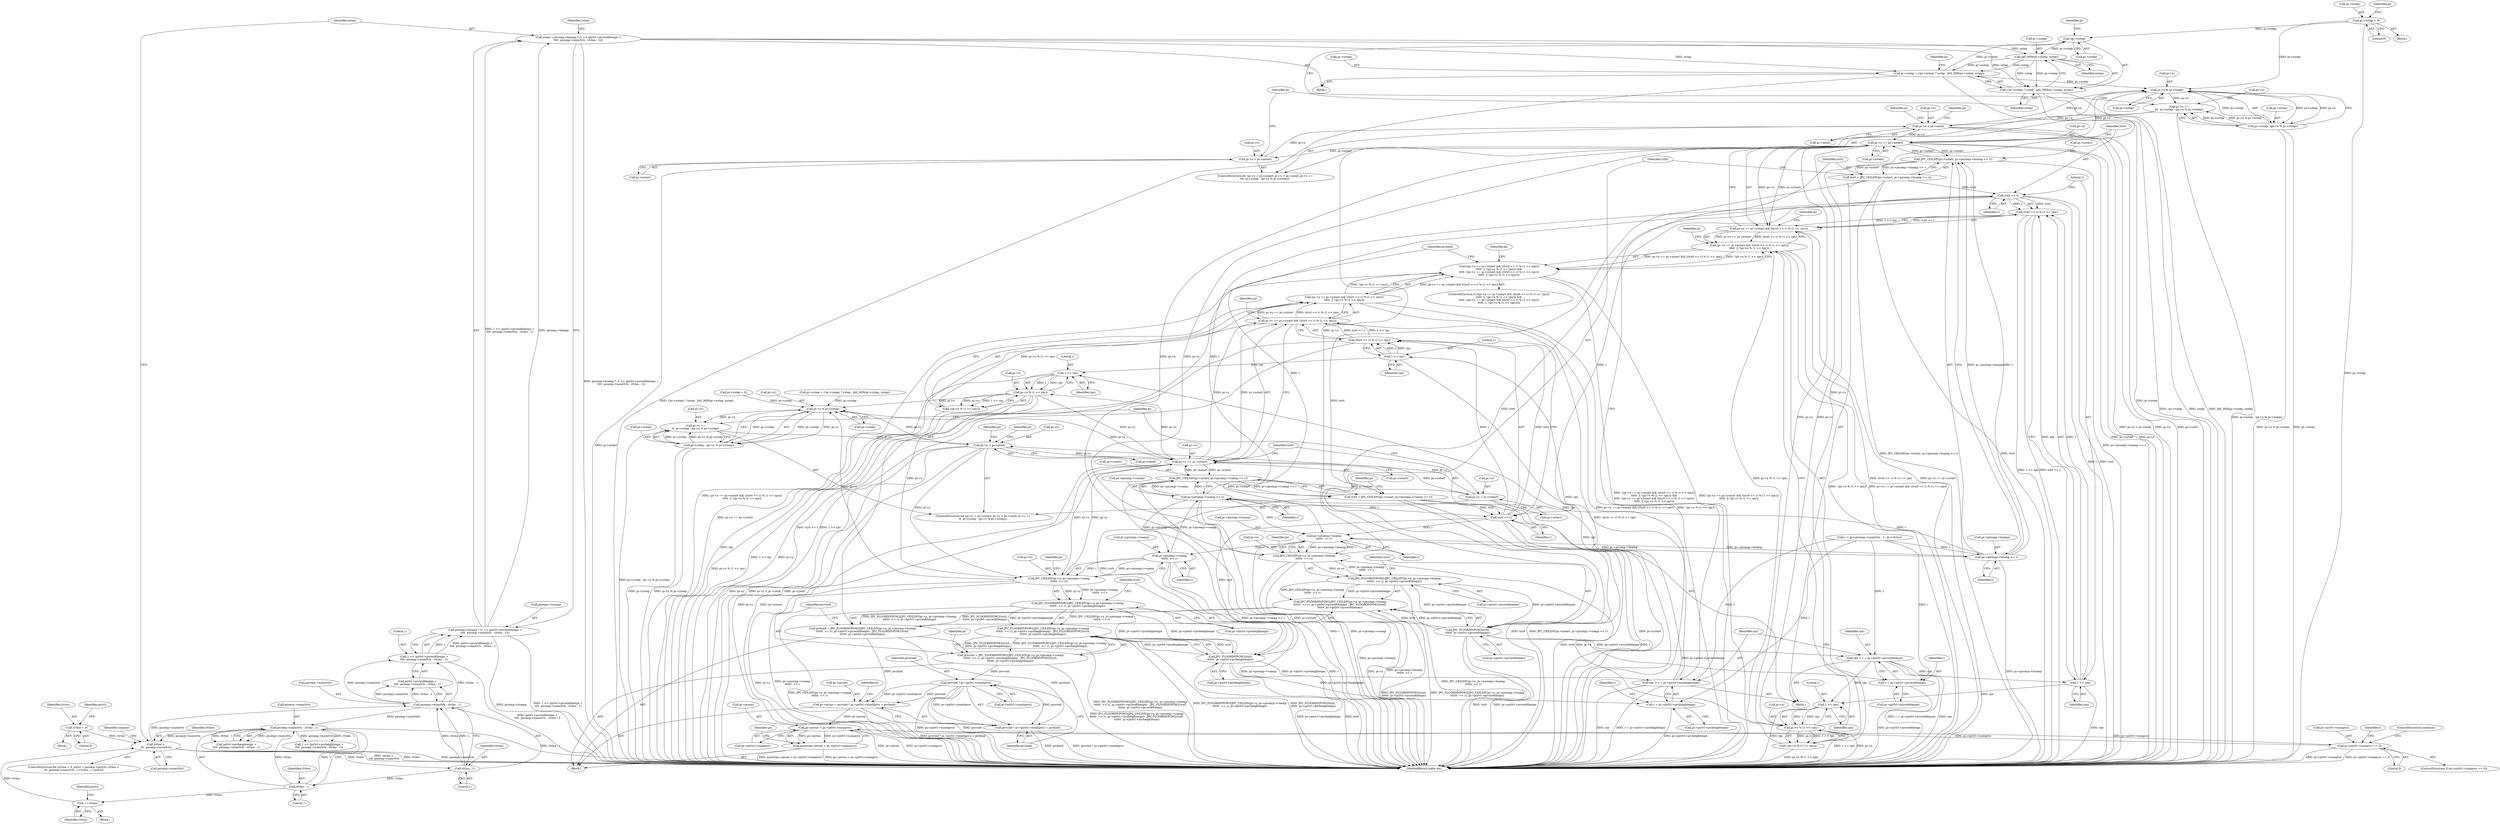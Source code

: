 digraph "0_jasper_aa0b0f79ade5eef8b0e7a214c03f5af54b36ba7d_2@pointer" {
"1000227" [label="(Call,!pi->xstep)"];
"1000222" [label="(Call,pi->xstep = (!pi->xstep) ? xstep : JAS_MIN(pi->xstep, xstep))"];
"1000184" [label="(Call,xstep = picomp->hsamp * (1 << (pirlvl->prcwidthexpn +\n\t\t\t\t  picomp->numrlvls - rlvlno - 1)))"];
"1000186" [label="(Call,picomp->hsamp * (1 << (pirlvl->prcwidthexpn +\n\t\t\t\t  picomp->numrlvls - rlvlno - 1)))"];
"1000190" [label="(Call,1 << (pirlvl->prcwidthexpn +\n\t\t\t\t  picomp->numrlvls - rlvlno - 1))"];
"1000196" [label="(Call,picomp->numrlvls - rlvlno - 1)"];
"1000173" [label="(Call,rlvlno <\n \t\t\t  picomp->numrlvls)"];
"1000165" [label="(Call,rlvlno = 0)"];
"1000179" [label="(Call,++rlvlno)"];
"1000219" [label="(Call,rlvlno - 1)"];
"1000200" [label="(Call,rlvlno - 1)"];
"1000215" [label="(Call,picomp->numrlvls - rlvlno - 1)"];
"1000232" [label="(Call,JAS_MIN(pi->xstep, xstep))"];
"1000227" [label="(Call,!pi->xstep)"];
"1000132" [label="(Call,pi->xstep = 0)"];
"1000339" [label="(Call,pi->x % pi->xstep)"];
"1000331" [label="(Call,pi->x +=\n\t\t\t  pi->xstep - (pi->x % pi->xstep))"];
"1000324" [label="(Call,pi->x < pi->xend)"];
"1000492" [label="(Call,pi->x == pi->xstart)"];
"1000317" [label="(Call,pi->x = pi->xstart)"];
"1000464" [label="(Call,JPC_CEILDIV(pi->xstart, pi->picomp->hsamp << r))"];
"1000462" [label="(Call,trx0 = JPC_CEILDIV(pi->xstart, pi->picomp->hsamp << r))"];
"1000500" [label="(Call,trx0 << r)"];
"1000499" [label="(Call,(trx0 << r) % (1 << rpx))"];
"1000491" [label="(Call,pi->x == pi->xstart && ((trx0 << r) % (1 << rpx)))"];
"1000490" [label="(Call,(pi->x == pi->xstart && ((trx0 << r) % (1 << rpx)))\n\t\t\t\t\t  || !(pi->x % (1 << rpx)))"];
"1000489" [label="(Call,((pi->x == pi->xstart && ((trx0 << r) % (1 << rpx)))\n\t\t\t\t\t  || !(pi->x % (1 << rpx))) &&\n\t\t\t\t\t  ((pi->y == pi->ystart && ((try0 << r) % (1 << rpy)))\n\t\t\t\t\t  || !(pi->y % (1 << rpy))))"];
"1000524" [label="(Call,try0 << r)"];
"1000523" [label="(Call,(try0 << r) % (1 << rpy))"];
"1000515" [label="(Call,pi->y == pi->ystart && ((try0 << r) % (1 << rpy)))"];
"1000514" [label="(Call,(pi->y == pi->ystart && ((try0 << r) % (1 << rpy)))\n\t\t\t\t\t  || !(pi->y % (1 << rpy)))"];
"1000547" [label="(Call,pi->picomp->hsamp\n\t\t\t\t\t\t  << r)"];
"1000468" [label="(Call,pi->picomp->hsamp << r)"];
"1000481" [label="(Call,pi->picomp->vsamp << r)"];
"1000477" [label="(Call,JPC_CEILDIV(pi->ystart, pi->picomp->vsamp << r))"];
"1000286" [label="(Call,pi->y = pi->ystart)"];
"1000293" [label="(Call,pi->y < pi->yend)"];
"1000308" [label="(Call,pi->y % pi->ystep)"];
"1000300" [label="(Call,pi->y +=\n\t\t  pi->ystep - (pi->y % pi->ystep))"];
"1000304" [label="(Call,pi->ystep - (pi->y % pi->ystep))"];
"1000516" [label="(Call,pi->y == pi->ystart)"];
"1000531" [label="(Call,pi->y % (1 << rpy))"];
"1000530" [label="(Call,!(pi->y % (1 << rpy)))"];
"1000570" [label="(Call,JPC_CEILDIV(pi->y, pi->picomp->vsamp\n\t\t\t\t\t\t  << r))"];
"1000569" [label="(Call,JPC_FLOORDIVPOW2(JPC_CEILDIV(pi->y, pi->picomp->vsamp\n\t\t\t\t\t\t  << r), pi->pirlvl->prcheightexpn))"];
"1000568" [label="(Call,JPC_FLOORDIVPOW2(JPC_CEILDIV(pi->y, pi->picomp->vsamp\n\t\t\t\t\t\t  << r), pi->pirlvl->prcheightexpn) - JPC_FLOORDIVPOW2(try0,\n\t\t\t\t\t\t  pi->pirlvl->prcheightexpn))"];
"1000566" [label="(Call,prcvind = JPC_FLOORDIVPOW2(JPC_CEILDIV(pi->y, pi->picomp->vsamp\n\t\t\t\t\t\t  << r), pi->pirlvl->prcheightexpn) - JPC_FLOORDIVPOW2(try0,\n\t\t\t\t\t\t  pi->pirlvl->prcheightexpn))"];
"1000598" [label="(Call,prcvind * pi->pirlvl->numhprcs)"];
"1000593" [label="(Call,pi->prcno = prcvind * pi->pirlvl->numhprcs + prchind)"];
"1000607" [label="(Call,pi->prcno < pi->pirlvl->numprcs)"];
"1000422" [label="(Call,pi->pirlvl->numprcs == 0)"];
"1000606" [label="(Call,assert(pi->prcno < pi->pirlvl->numprcs))"];
"1000597" [label="(Call,prcvind * pi->pirlvl->numhprcs + prchind)"];
"1000586" [label="(Call,JPC_FLOORDIVPOW2(try0,\n\t\t\t\t\t\t  pi->pirlvl->prcheightexpn))"];
"1000453" [label="(Call,rpy = r + pi->pirlvl->prcheightexpn)"];
"1000527" [label="(Call,1 << rpy)"];
"1000535" [label="(Call,1 << rpy)"];
"1000455" [label="(Call,r + pi->pirlvl->prcheightexpn)"];
"1000475" [label="(Call,try0 = JPC_CEILDIV(pi->ystart, pi->picomp->vsamp << r))"];
"1000574" [label="(Call,pi->picomp->vsamp\n\t\t\t\t\t\t  << r)"];
"1000543" [label="(Call,JPC_CEILDIV(pi->x, pi->picomp->hsamp\n\t\t\t\t\t\t  << r))"];
"1000542" [label="(Call,JPC_FLOORDIVPOW2(JPC_CEILDIV(pi->x, pi->picomp->hsamp\n\t\t\t\t\t\t  << r), pi->pirlvl->prcwidthexpn))"];
"1000541" [label="(Call,JPC_FLOORDIVPOW2(JPC_CEILDIV(pi->x, pi->picomp->hsamp\n\t\t\t\t\t\t  << r), pi->pirlvl->prcwidthexpn) - JPC_FLOORDIVPOW2(trx0,\n\t\t\t\t\t\t  pi->pirlvl->prcwidthexpn))"];
"1000539" [label="(Call,prchind = JPC_FLOORDIVPOW2(JPC_CEILDIV(pi->x, pi->picomp->hsamp\n\t\t\t\t\t\t  << r), pi->pirlvl->prcwidthexpn) - JPC_FLOORDIVPOW2(trx0,\n\t\t\t\t\t\t  pi->pirlvl->prcwidthexpn))"];
"1000559" [label="(Call,JPC_FLOORDIVPOW2(trx0,\n\t\t\t\t\t\t  pi->pirlvl->prcwidthexpn))"];
"1000444" [label="(Call,rpx = r + pi->pirlvl->prcwidthexpn)"];
"1000503" [label="(Call,1 << rpx)"];
"1000511" [label="(Call,1 << rpx)"];
"1000507" [label="(Call,pi->x % (1 << rpx))"];
"1000506" [label="(Call,!(pi->x % (1 << rpx)))"];
"1000446" [label="(Call,r + pi->pirlvl->prcwidthexpn)"];
"1000335" [label="(Call,pi->xstep - (pi->x % pi->xstep))"];
"1000226" [label="(Call,(!pi->xstep) ? xstep : JAS_MIN(pi->xstep, xstep))"];
"1000309" [label="(Call,pi->y)"];
"1000339" [label="(Call,pi->x % pi->xstep)"];
"1000567" [label="(Identifier,prcvind)"];
"1000539" [label="(Call,prchind = JPC_FLOORDIVPOW2(JPC_CEILDIV(pi->x, pi->picomp->hsamp\n\t\t\t\t\t\t  << r), pi->pirlvl->prcwidthexpn) - JPC_FLOORDIVPOW2(trx0,\n\t\t\t\t\t\t  pi->pirlvl->prcwidthexpn))"];
"1000516" [label="(Call,pi->y == pi->ystart)"];
"1000332" [label="(Call,pi->x)"];
"1000598" [label="(Call,prcvind * pi->pirlvl->numhprcs)"];
"1000186" [label="(Call,picomp->hsamp * (1 << (pirlvl->prcwidthexpn +\n\t\t\t\t  picomp->numrlvls - rlvlno - 1)))"];
"1000183" [label="(Block,)"];
"1000335" [label="(Call,pi->xstep - (pi->x % pi->xstep))"];
"1000285" [label="(ControlStructure,for (pi->y = pi->ystart; pi->y < pi->yend; pi->y +=\n\t\t  pi->ystep - (pi->y % pi->ystep)))"];
"1000287" [label="(Call,pi->y)"];
"1000569" [label="(Call,JPC_FLOORDIVPOW2(JPC_CEILDIV(pi->y, pi->picomp->vsamp\n\t\t\t\t\t\t  << r), pi->pirlvl->prcheightexpn))"];
"1000234" [label="(Identifier,pi)"];
"1000422" [label="(Call,pi->pirlvl->numprcs == 0)"];
"1000295" [label="(Identifier,pi)"];
"1000163" [label="(ControlStructure,for (rlvlno = 0, pirlvl = picomp->pirlvls; rlvlno <\n \t\t\t  picomp->numrlvls; ++rlvlno, ++pirlvl))"];
"1000318" [label="(Call,pi->x)"];
"1000599" [label="(Identifier,prcvind)"];
"1000166" [label="(Identifier,rlvlno)"];
"1000331" [label="(Call,pi->x +=\n\t\t\t  pi->xstep - (pi->x % pi->xstep))"];
"1000595" [label="(Identifier,pi)"];
"1000294" [label="(Call,pi->y)"];
"1000594" [label="(Call,pi->prcno)"];
"1000428" [label="(Literal,0)"];
"1000190" [label="(Call,1 << (pirlvl->prcwidthexpn +\n\t\t\t\t  picomp->numrlvls - rlvlno - 1))"];
"1000456" [label="(Identifier,r)"];
"1000159" [label="(Identifier,compno)"];
"1000343" [label="(Call,pi->xstep)"];
"1000512" [label="(Literal,1)"];
"1000517" [label="(Call,pi->y)"];
"1000465" [label="(Call,pi->xstart)"];
"1000581" [label="(Call,pi->pirlvl->prcheightexpn)"];
"1000351" [label="(Identifier,pi)"];
"1000500" [label="(Call,trx0 << r)"];
"1000574" [label="(Call,pi->picomp->vsamp\n\t\t\t\t\t\t  << r)"];
"1000447" [label="(Identifier,r)"];
"1000453" [label="(Call,rpy = r + pi->pirlvl->prcheightexpn)"];
"1000488" [label="(ControlStructure,if (((pi->x == pi->xstart && ((trx0 << r) % (1 << rpx)))\n\t\t\t\t\t  || !(pi->x % (1 << rpx))) &&\n\t\t\t\t\t  ((pi->y == pi->ystart && ((try0 << r) % (1 << rpy)))\n\t\t\t\t\t  || !(pi->y % (1 << rpy)))))"];
"1000215" [label="(Call,picomp->numrlvls - rlvlno - 1)"];
"1000179" [label="(Call,++rlvlno)"];
"1000431" [label="(Call,r = pi->picomp->numrlvls - 1 - pi->rlvlno)"];
"1000202" [label="(Literal,1)"];
"1000201" [label="(Identifier,rlvlno)"];
"1000133" [label="(Call,pi->xstep)"];
"1000139" [label="(Identifier,pi)"];
"1000571" [label="(Call,pi->y)"];
"1000499" [label="(Call,(trx0 << r) % (1 << rpx))"];
"1000493" [label="(Call,pi->x)"];
"1000336" [label="(Call,pi->xstep)"];
"1000505" [label="(Identifier,rpx)"];
"1000421" [label="(ControlStructure,if (pi->pirlvl->numprcs == 0))"];
"1000609" [label="(Identifier,pi)"];
"1000219" [label="(Call,rlvlno - 1)"];
"1000540" [label="(Identifier,prchind)"];
"1000554" [label="(Call,pi->pirlvl->prcwidthexpn)"];
"1000560" [label="(Identifier,trx0)"];
"1000192" [label="(Call,pirlvl->prcwidthexpn +\n\t\t\t\t  picomp->numrlvls - rlvlno - 1)"];
"1000503" [label="(Call,1 << rpx)"];
"1000491" [label="(Call,pi->x == pi->xstart && ((trx0 << r) % (1 << rpx)))"];
"1000286" [label="(Call,pi->y = pi->ystart)"];
"1000508" [label="(Call,pi->x)"];
"1000455" [label="(Call,r + pi->pirlvl->prcheightexpn)"];
"1000326" [label="(Identifier,pi)"];
"1000504" [label="(Literal,1)"];
"1000462" [label="(Call,trx0 = JPC_CEILDIV(pi->xstart, pi->picomp->hsamp << r))"];
"1000559" [label="(Call,JPC_FLOORDIVPOW2(trx0,\n\t\t\t\t\t\t  pi->pirlvl->prcwidthexpn))"];
"1000487" [label="(Identifier,r)"];
"1000222" [label="(Call,pi->xstep = (!pi->xstep) ? xstep : JAS_MIN(pi->xstep, xstep))"];
"1000423" [label="(Call,pi->pirlvl->numprcs)"];
"1000237" [label="(Call,pi->ystep = (!pi->ystep) ? ystep : JAS_MIN(pi->ystep, ystep))"];
"1000526" [label="(Identifier,r)"];
"1000445" [label="(Identifier,rpx)"];
"1000175" [label="(Call,picomp->numrlvls)"];
"1000164" [label="(Block,)"];
"1000305" [label="(Call,pi->ystep)"];
"1000597" [label="(Call,prcvind * pi->pirlvl->numhprcs + prchind)"];
"1000525" [label="(Identifier,try0)"];
"1000506" [label="(Call,!(pi->x % (1 << rpx)))"];
"1000226" [label="(Call,(!pi->xstep) ? xstep : JAS_MIN(pi->xstep, xstep))"];
"1000476" [label="(Identifier,try0)"];
"1000388" [label="(Identifier,pi)"];
"1000297" [label="(Call,pi->yend)"];
"1000457" [label="(Call,pi->pirlvl->prcheightexpn)"];
"1000528" [label="(Literal,1)"];
"1000312" [label="(Call,pi->ystep)"];
"1000537" [label="(Identifier,rpy)"];
"1000536" [label="(Literal,1)"];
"1000580" [label="(Identifier,r)"];
"1000502" [label="(Identifier,r)"];
"1000535" [label="(Call,1 << rpy)"];
"1000196" [label="(Call,picomp->numrlvls - rlvlno - 1)"];
"1000477" [label="(Call,JPC_CEILDIV(pi->ystart, pi->picomp->vsamp << r))"];
"1000394" [label="(Block,)"];
"1000527" [label="(Call,1 << rpy)"];
"1000223" [label="(Call,pi->xstep)"];
"1000533" [label="(Identifier,pi)"];
"1000211" [label="(Call,pirlvl->prcheightexpn +\n\t\t\t\t  picomp->numrlvls - rlvlno - 1)"];
"1000518" [label="(Identifier,pi)"];
"1000173" [label="(Call,rlvlno <\n \t\t\t  picomp->numrlvls)"];
"1000568" [label="(Call,JPC_FLOORDIVPOW2(JPC_CEILDIV(pi->y, pi->picomp->vsamp\n\t\t\t\t\t\t  << r), pi->pirlvl->prcheightexpn) - JPC_FLOORDIVPOW2(try0,\n\t\t\t\t\t\t  pi->pirlvl->prcheightexpn))"];
"1000532" [label="(Call,pi->y)"];
"1000316" [label="(ControlStructure,for (pi->x = pi->xstart; pi->x < pi->xend; pi->x +=\n\t\t\t  pi->xstep - (pi->x % pi->xstep)))"];
"1000182" [label="(Identifier,pirlvl)"];
"1000290" [label="(Call,pi->ystart)"];
"1000187" [label="(Call,picomp->hsamp)"];
"1000490" [label="(Call,(pi->x == pi->xstart && ((trx0 << r) % (1 << rpx)))\n\t\t\t\t\t  || !(pi->x % (1 << rpx)))"];
"1000489" [label="(Call,((pi->x == pi->xstart && ((trx0 << r) % (1 << rpx)))\n\t\t\t\t\t  || !(pi->x % (1 << rpx))) &&\n\t\t\t\t\t  ((pi->y == pi->ystart && ((try0 << r) % (1 << rpy)))\n\t\t\t\t\t  || !(pi->y % (1 << rpy))))"];
"1000530" [label="(Call,!(pi->y % (1 << rpy)))"];
"1000131" [label="(Block,)"];
"1000469" [label="(Call,pi->picomp->hsamp)"];
"1000302" [label="(Identifier,pi)"];
"1000575" [label="(Call,pi->picomp->vsamp)"];
"1000514" [label="(Call,(pi->y == pi->ystart && ((try0 << r) % (1 << rpy)))\n\t\t\t\t\t  || !(pi->y % (1 << rpy)))"];
"1000566" [label="(Call,prcvind = JPC_FLOORDIVPOW2(JPC_CEILDIV(pi->y, pi->picomp->vsamp\n\t\t\t\t\t\t  << r), pi->pirlvl->prcheightexpn) - JPC_FLOORDIVPOW2(try0,\n\t\t\t\t\t\t  pi->pirlvl->prcheightexpn))"];
"1000548" [label="(Call,pi->picomp->hsamp)"];
"1000185" [label="(Identifier,xstep)"];
"1000165" [label="(Call,rlvlno = 0)"];
"1000232" [label="(Call,JAS_MIN(pi->xstep, xstep))"];
"1000209" [label="(Call,1 << (pirlvl->prcheightexpn +\n\t\t\t\t  picomp->numrlvls - rlvlno - 1))"];
"1000588" [label="(Call,pi->pirlvl->prcheightexpn)"];
"1000524" [label="(Call,try0 << r)"];
"1000561" [label="(Call,pi->pirlvl->prcwidthexpn)"];
"1000608" [label="(Call,pi->prcno)"];
"1000542" [label="(Call,JPC_FLOORDIVPOW2(JPC_CEILDIV(pi->x, pi->picomp->hsamp\n\t\t\t\t\t\t  << r), pi->pirlvl->prcwidthexpn))"];
"1000340" [label="(Call,pi->x)"];
"1000492" [label="(Call,pi->x == pi->xstart)"];
"1000236" [label="(Identifier,xstep)"];
"1000543" [label="(Call,JPC_CEILDIV(pi->x, pi->picomp->hsamp\n\t\t\t\t\t\t  << r))"];
"1000570" [label="(Call,JPC_CEILDIV(pi->y, pi->picomp->vsamp\n\t\t\t\t\t\t  << r))"];
"1000137" [label="(Call,pi->ystep = 0)"];
"1000221" [label="(Literal,1)"];
"1000282" [label="(Identifier,pi)"];
"1000319" [label="(Identifier,pi)"];
"1000672" [label="(MethodReturn,static int)"];
"1000204" [label="(Identifier,ystep)"];
"1000531" [label="(Call,pi->y % (1 << rpy))"];
"1000136" [label="(Literal,0)"];
"1000293" [label="(Call,pi->y < pi->yend)"];
"1000507" [label="(Call,pi->x % (1 << rpx))"];
"1000509" [label="(Identifier,pi)"];
"1000167" [label="(Literal,0)"];
"1000184" [label="(Call,xstep = picomp->hsamp * (1 << (pirlvl->prcwidthexpn +\n\t\t\t\t  picomp->numrlvls - rlvlno - 1)))"];
"1000520" [label="(Call,pi->ystart)"];
"1000511" [label="(Call,1 << rpx)"];
"1000174" [label="(Identifier,rlvlno)"];
"1000481" [label="(Call,pi->picomp->vsamp << r)"];
"1000606" [label="(Call,assert(pi->prcno < pi->pirlvl->numprcs))"];
"1000474" [label="(Identifier,r)"];
"1000324" [label="(Call,pi->x < pi->xend)"];
"1000463" [label="(Identifier,trx0)"];
"1000308" [label="(Call,pi->y % pi->ystep)"];
"1000432" [label="(Identifier,r)"];
"1000544" [label="(Call,pi->x)"];
"1000191" [label="(Literal,1)"];
"1000496" [label="(Call,pi->xstart)"];
"1000538" [label="(Block,)"];
"1000605" [label="(Identifier,prchind)"];
"1000239" [label="(Identifier,pi)"];
"1000216" [label="(Call,picomp->numrlvls)"];
"1000482" [label="(Call,pi->picomp->vsamp)"];
"1000523" [label="(Call,(try0 << r) % (1 << rpy))"];
"1000513" [label="(Identifier,rpx)"];
"1000228" [label="(Call,pi->xstep)"];
"1000446" [label="(Call,r + pi->pirlvl->prcwidthexpn)"];
"1000300" [label="(Call,pi->y +=\n\t\t  pi->ystep - (pi->y % pi->ystep))"];
"1000547" [label="(Call,pi->picomp->hsamp\n\t\t\t\t\t\t  << r)"];
"1000317" [label="(Call,pi->x = pi->xstart)"];
"1000586" [label="(Call,JPC_FLOORDIVPOW2(try0,\n\t\t\t\t\t\t  pi->pirlvl->prcheightexpn))"];
"1000233" [label="(Call,pi->xstep)"];
"1000444" [label="(Call,rpx = r + pi->pirlvl->prcwidthexpn)"];
"1000515" [label="(Call,pi->y == pi->ystart && ((try0 << r) % (1 << rpy)))"];
"1000304" [label="(Call,pi->ystep - (pi->y % pi->ystep))"];
"1000197" [label="(Call,picomp->numrlvls)"];
"1000553" [label="(Identifier,r)"];
"1000611" [label="(Call,pi->pirlvl->numprcs)"];
"1000529" [label="(Identifier,rpy)"];
"1000494" [label="(Identifier,pi)"];
"1000180" [label="(Identifier,rlvlno)"];
"1000325" [label="(Call,pi->x)"];
"1000321" [label="(Call,pi->xstart)"];
"1000587" [label="(Identifier,try0)"];
"1000132" [label="(Call,pi->xstep = 0)"];
"1000619" [label="(Identifier,pi)"];
"1000478" [label="(Call,pi->ystart)"];
"1000178" [label="(Block,)"];
"1000227" [label="(Call,!pi->xstep)"];
"1000600" [label="(Call,pi->pirlvl->numhprcs)"];
"1000220" [label="(Identifier,rlvlno)"];
"1000454" [label="(Identifier,rpy)"];
"1000328" [label="(Call,pi->xend)"];
"1000468" [label="(Call,pi->picomp->hsamp << r)"];
"1000169" [label="(Identifier,pirlvl)"];
"1000501" [label="(Identifier,trx0)"];
"1000301" [label="(Call,pi->y)"];
"1000231" [label="(Identifier,xstep)"];
"1000464" [label="(Call,JPC_CEILDIV(pi->xstart, pi->picomp->hsamp << r))"];
"1000430" [label="(ControlStructure,continue;)"];
"1000607" [label="(Call,pi->prcno < pi->pirlvl->numprcs)"];
"1000475" [label="(Call,try0 = JPC_CEILDIV(pi->ystart, pi->picomp->vsamp << r))"];
"1000583" [label="(Identifier,pi)"];
"1000593" [label="(Call,pi->prcno = prcvind * pi->pirlvl->numhprcs + prchind)"];
"1000541" [label="(Call,JPC_FLOORDIVPOW2(JPC_CEILDIV(pi->x, pi->picomp->hsamp\n\t\t\t\t\t\t  << r), pi->pirlvl->prcwidthexpn) - JPC_FLOORDIVPOW2(trx0,\n\t\t\t\t\t\t  pi->pirlvl->prcwidthexpn))"];
"1000200" [label="(Call,rlvlno - 1)"];
"1000556" [label="(Identifier,pi)"];
"1000448" [label="(Call,pi->pirlvl->prcwidthexpn)"];
"1000227" -> "1000226"  [label="AST: "];
"1000227" -> "1000228"  [label="CFG: "];
"1000228" -> "1000227"  [label="AST: "];
"1000231" -> "1000227"  [label="CFG: "];
"1000234" -> "1000227"  [label="CFG: "];
"1000222" -> "1000227"  [label="DDG: pi->xstep"];
"1000132" -> "1000227"  [label="DDG: pi->xstep"];
"1000227" -> "1000232"  [label="DDG: pi->xstep"];
"1000222" -> "1000183"  [label="AST: "];
"1000222" -> "1000226"  [label="CFG: "];
"1000223" -> "1000222"  [label="AST: "];
"1000226" -> "1000222"  [label="AST: "];
"1000239" -> "1000222"  [label="CFG: "];
"1000222" -> "1000672"  [label="DDG: pi->xstep"];
"1000222" -> "1000672"  [label="DDG: (!pi->xstep) ? xstep : JAS_MIN(pi->xstep, xstep)"];
"1000184" -> "1000222"  [label="DDG: xstep"];
"1000232" -> "1000222"  [label="DDG: xstep"];
"1000232" -> "1000222"  [label="DDG: pi->xstep"];
"1000222" -> "1000339"  [label="DDG: pi->xstep"];
"1000184" -> "1000183"  [label="AST: "];
"1000184" -> "1000186"  [label="CFG: "];
"1000185" -> "1000184"  [label="AST: "];
"1000186" -> "1000184"  [label="AST: "];
"1000204" -> "1000184"  [label="CFG: "];
"1000184" -> "1000672"  [label="DDG: picomp->hsamp * (1 << (pirlvl->prcwidthexpn +\n\t\t\t\t  picomp->numrlvls - rlvlno - 1))"];
"1000186" -> "1000184"  [label="DDG: picomp->hsamp"];
"1000186" -> "1000184"  [label="DDG: 1 << (pirlvl->prcwidthexpn +\n\t\t\t\t  picomp->numrlvls - rlvlno - 1)"];
"1000184" -> "1000226"  [label="DDG: xstep"];
"1000184" -> "1000232"  [label="DDG: xstep"];
"1000186" -> "1000190"  [label="CFG: "];
"1000187" -> "1000186"  [label="AST: "];
"1000190" -> "1000186"  [label="AST: "];
"1000186" -> "1000672"  [label="DDG: picomp->hsamp"];
"1000186" -> "1000672"  [label="DDG: 1 << (pirlvl->prcwidthexpn +\n\t\t\t\t  picomp->numrlvls - rlvlno - 1)"];
"1000190" -> "1000186"  [label="DDG: 1"];
"1000190" -> "1000186"  [label="DDG: pirlvl->prcwidthexpn +\n\t\t\t\t  picomp->numrlvls - rlvlno - 1"];
"1000190" -> "1000192"  [label="CFG: "];
"1000191" -> "1000190"  [label="AST: "];
"1000192" -> "1000190"  [label="AST: "];
"1000190" -> "1000672"  [label="DDG: pirlvl->prcwidthexpn +\n\t\t\t\t  picomp->numrlvls - rlvlno - 1"];
"1000196" -> "1000190"  [label="DDG: picomp->numrlvls"];
"1000196" -> "1000190"  [label="DDG: rlvlno - 1"];
"1000196" -> "1000192"  [label="AST: "];
"1000196" -> "1000200"  [label="CFG: "];
"1000197" -> "1000196"  [label="AST: "];
"1000200" -> "1000196"  [label="AST: "];
"1000192" -> "1000196"  [label="CFG: "];
"1000196" -> "1000192"  [label="DDG: picomp->numrlvls"];
"1000196" -> "1000192"  [label="DDG: rlvlno - 1"];
"1000173" -> "1000196"  [label="DDG: picomp->numrlvls"];
"1000200" -> "1000196"  [label="DDG: rlvlno"];
"1000200" -> "1000196"  [label="DDG: 1"];
"1000196" -> "1000215"  [label="DDG: picomp->numrlvls"];
"1000173" -> "1000163"  [label="AST: "];
"1000173" -> "1000175"  [label="CFG: "];
"1000174" -> "1000173"  [label="AST: "];
"1000175" -> "1000173"  [label="AST: "];
"1000185" -> "1000173"  [label="CFG: "];
"1000159" -> "1000173"  [label="CFG: "];
"1000173" -> "1000672"  [label="DDG: rlvlno <\n \t\t\t  picomp->numrlvls"];
"1000173" -> "1000672"  [label="DDG: rlvlno"];
"1000173" -> "1000672"  [label="DDG: picomp->numrlvls"];
"1000165" -> "1000173"  [label="DDG: rlvlno"];
"1000179" -> "1000173"  [label="DDG: rlvlno"];
"1000215" -> "1000173"  [label="DDG: picomp->numrlvls"];
"1000173" -> "1000200"  [label="DDG: rlvlno"];
"1000165" -> "1000164"  [label="AST: "];
"1000165" -> "1000167"  [label="CFG: "];
"1000166" -> "1000165"  [label="AST: "];
"1000167" -> "1000165"  [label="AST: "];
"1000169" -> "1000165"  [label="CFG: "];
"1000179" -> "1000178"  [label="AST: "];
"1000179" -> "1000180"  [label="CFG: "];
"1000180" -> "1000179"  [label="AST: "];
"1000182" -> "1000179"  [label="CFG: "];
"1000219" -> "1000179"  [label="DDG: rlvlno"];
"1000219" -> "1000215"  [label="AST: "];
"1000219" -> "1000221"  [label="CFG: "];
"1000220" -> "1000219"  [label="AST: "];
"1000221" -> "1000219"  [label="AST: "];
"1000215" -> "1000219"  [label="CFG: "];
"1000219" -> "1000215"  [label="DDG: rlvlno"];
"1000219" -> "1000215"  [label="DDG: 1"];
"1000200" -> "1000219"  [label="DDG: rlvlno"];
"1000200" -> "1000202"  [label="CFG: "];
"1000201" -> "1000200"  [label="AST: "];
"1000202" -> "1000200"  [label="AST: "];
"1000215" -> "1000211"  [label="AST: "];
"1000216" -> "1000215"  [label="AST: "];
"1000211" -> "1000215"  [label="CFG: "];
"1000215" -> "1000672"  [label="DDG: rlvlno - 1"];
"1000215" -> "1000209"  [label="DDG: picomp->numrlvls"];
"1000215" -> "1000209"  [label="DDG: rlvlno - 1"];
"1000215" -> "1000211"  [label="DDG: picomp->numrlvls"];
"1000215" -> "1000211"  [label="DDG: rlvlno - 1"];
"1000232" -> "1000226"  [label="AST: "];
"1000232" -> "1000236"  [label="CFG: "];
"1000233" -> "1000232"  [label="AST: "];
"1000236" -> "1000232"  [label="AST: "];
"1000226" -> "1000232"  [label="CFG: "];
"1000232" -> "1000226"  [label="DDG: xstep"];
"1000232" -> "1000226"  [label="DDG: pi->xstep"];
"1000132" -> "1000131"  [label="AST: "];
"1000132" -> "1000136"  [label="CFG: "];
"1000133" -> "1000132"  [label="AST: "];
"1000136" -> "1000132"  [label="AST: "];
"1000139" -> "1000132"  [label="CFG: "];
"1000132" -> "1000672"  [label="DDG: pi->xstep"];
"1000132" -> "1000339"  [label="DDG: pi->xstep"];
"1000339" -> "1000335"  [label="AST: "];
"1000339" -> "1000343"  [label="CFG: "];
"1000340" -> "1000339"  [label="AST: "];
"1000343" -> "1000339"  [label="AST: "];
"1000335" -> "1000339"  [label="CFG: "];
"1000339" -> "1000331"  [label="DDG: pi->x"];
"1000339" -> "1000335"  [label="DDG: pi->xstep"];
"1000339" -> "1000335"  [label="DDG: pi->x"];
"1000492" -> "1000339"  [label="DDG: pi->x"];
"1000324" -> "1000339"  [label="DDG: pi->x"];
"1000543" -> "1000339"  [label="DDG: pi->x"];
"1000507" -> "1000339"  [label="DDG: pi->x"];
"1000335" -> "1000339"  [label="DDG: pi->xstep"];
"1000331" -> "1000316"  [label="AST: "];
"1000331" -> "1000335"  [label="CFG: "];
"1000332" -> "1000331"  [label="AST: "];
"1000335" -> "1000331"  [label="AST: "];
"1000326" -> "1000331"  [label="CFG: "];
"1000331" -> "1000672"  [label="DDG: pi->xstep - (pi->x % pi->xstep)"];
"1000331" -> "1000324"  [label="DDG: pi->x"];
"1000335" -> "1000331"  [label="DDG: pi->xstep"];
"1000335" -> "1000331"  [label="DDG: pi->x % pi->xstep"];
"1000324" -> "1000316"  [label="AST: "];
"1000324" -> "1000328"  [label="CFG: "];
"1000325" -> "1000324"  [label="AST: "];
"1000328" -> "1000324"  [label="AST: "];
"1000351" -> "1000324"  [label="CFG: "];
"1000302" -> "1000324"  [label="CFG: "];
"1000324" -> "1000672"  [label="DDG: pi->xend"];
"1000324" -> "1000672"  [label="DDG: pi->x < pi->xend"];
"1000324" -> "1000672"  [label="DDG: pi->x"];
"1000317" -> "1000324"  [label="DDG: pi->x"];
"1000324" -> "1000492"  [label="DDG: pi->x"];
"1000492" -> "1000491"  [label="AST: "];
"1000492" -> "1000496"  [label="CFG: "];
"1000493" -> "1000492"  [label="AST: "];
"1000496" -> "1000492"  [label="AST: "];
"1000501" -> "1000492"  [label="CFG: "];
"1000491" -> "1000492"  [label="CFG: "];
"1000492" -> "1000672"  [label="DDG: pi->xstart"];
"1000492" -> "1000672"  [label="DDG: pi->x"];
"1000492" -> "1000317"  [label="DDG: pi->xstart"];
"1000492" -> "1000464"  [label="DDG: pi->xstart"];
"1000492" -> "1000491"  [label="DDG: pi->x"];
"1000492" -> "1000491"  [label="DDG: pi->xstart"];
"1000543" -> "1000492"  [label="DDG: pi->x"];
"1000507" -> "1000492"  [label="DDG: pi->x"];
"1000464" -> "1000492"  [label="DDG: pi->xstart"];
"1000492" -> "1000507"  [label="DDG: pi->x"];
"1000492" -> "1000543"  [label="DDG: pi->x"];
"1000317" -> "1000316"  [label="AST: "];
"1000317" -> "1000321"  [label="CFG: "];
"1000318" -> "1000317"  [label="AST: "];
"1000321" -> "1000317"  [label="AST: "];
"1000326" -> "1000317"  [label="CFG: "];
"1000317" -> "1000672"  [label="DDG: pi->xstart"];
"1000464" -> "1000462"  [label="AST: "];
"1000464" -> "1000468"  [label="CFG: "];
"1000465" -> "1000464"  [label="AST: "];
"1000468" -> "1000464"  [label="AST: "];
"1000462" -> "1000464"  [label="CFG: "];
"1000464" -> "1000672"  [label="DDG: pi->picomp->hsamp << r"];
"1000464" -> "1000462"  [label="DDG: pi->xstart"];
"1000464" -> "1000462"  [label="DDG: pi->picomp->hsamp << r"];
"1000468" -> "1000464"  [label="DDG: pi->picomp->hsamp"];
"1000468" -> "1000464"  [label="DDG: r"];
"1000462" -> "1000394"  [label="AST: "];
"1000463" -> "1000462"  [label="AST: "];
"1000476" -> "1000462"  [label="CFG: "];
"1000462" -> "1000672"  [label="DDG: trx0"];
"1000462" -> "1000672"  [label="DDG: JPC_CEILDIV(pi->xstart, pi->picomp->hsamp << r)"];
"1000462" -> "1000500"  [label="DDG: trx0"];
"1000462" -> "1000559"  [label="DDG: trx0"];
"1000500" -> "1000499"  [label="AST: "];
"1000500" -> "1000502"  [label="CFG: "];
"1000501" -> "1000500"  [label="AST: "];
"1000502" -> "1000500"  [label="AST: "];
"1000504" -> "1000500"  [label="CFG: "];
"1000500" -> "1000672"  [label="DDG: r"];
"1000500" -> "1000672"  [label="DDG: trx0"];
"1000500" -> "1000499"  [label="DDG: trx0"];
"1000500" -> "1000499"  [label="DDG: r"];
"1000481" -> "1000500"  [label="DDG: r"];
"1000500" -> "1000524"  [label="DDG: r"];
"1000500" -> "1000547"  [label="DDG: r"];
"1000500" -> "1000559"  [label="DDG: trx0"];
"1000499" -> "1000491"  [label="AST: "];
"1000499" -> "1000503"  [label="CFG: "];
"1000503" -> "1000499"  [label="AST: "];
"1000491" -> "1000499"  [label="CFG: "];
"1000499" -> "1000672"  [label="DDG: 1 << rpx"];
"1000499" -> "1000672"  [label="DDG: trx0 << r"];
"1000499" -> "1000491"  [label="DDG: trx0 << r"];
"1000499" -> "1000491"  [label="DDG: 1 << rpx"];
"1000503" -> "1000499"  [label="DDG: 1"];
"1000503" -> "1000499"  [label="DDG: rpx"];
"1000491" -> "1000490"  [label="AST: "];
"1000509" -> "1000491"  [label="CFG: "];
"1000490" -> "1000491"  [label="CFG: "];
"1000491" -> "1000672"  [label="DDG: (trx0 << r) % (1 << rpx)"];
"1000491" -> "1000672"  [label="DDG: pi->x == pi->xstart"];
"1000491" -> "1000490"  [label="DDG: pi->x == pi->xstart"];
"1000491" -> "1000490"  [label="DDG: (trx0 << r) % (1 << rpx)"];
"1000490" -> "1000489"  [label="AST: "];
"1000490" -> "1000506"  [label="CFG: "];
"1000506" -> "1000490"  [label="AST: "];
"1000518" -> "1000490"  [label="CFG: "];
"1000489" -> "1000490"  [label="CFG: "];
"1000490" -> "1000672"  [label="DDG: !(pi->x % (1 << rpx))"];
"1000490" -> "1000672"  [label="DDG: pi->x == pi->xstart && ((trx0 << r) % (1 << rpx))"];
"1000490" -> "1000489"  [label="DDG: pi->x == pi->xstart && ((trx0 << r) % (1 << rpx))"];
"1000490" -> "1000489"  [label="DDG: !(pi->x % (1 << rpx))"];
"1000506" -> "1000490"  [label="DDG: pi->x % (1 << rpx)"];
"1000489" -> "1000488"  [label="AST: "];
"1000489" -> "1000514"  [label="CFG: "];
"1000514" -> "1000489"  [label="AST: "];
"1000540" -> "1000489"  [label="CFG: "];
"1000388" -> "1000489"  [label="CFG: "];
"1000489" -> "1000672"  [label="DDG: ((pi->x == pi->xstart && ((trx0 << r) % (1 << rpx)))\n\t\t\t\t\t  || !(pi->x % (1 << rpx))) &&\n\t\t\t\t\t  ((pi->y == pi->ystart && ((try0 << r) % (1 << rpy)))\n\t\t\t\t\t  || !(pi->y % (1 << rpy)))"];
"1000489" -> "1000672"  [label="DDG: (pi->y == pi->ystart && ((try0 << r) % (1 << rpy)))\n\t\t\t\t\t  || !(pi->y % (1 << rpy))"];
"1000489" -> "1000672"  [label="DDG: (pi->x == pi->xstart && ((trx0 << r) % (1 << rpx)))\n\t\t\t\t\t  || !(pi->x % (1 << rpx))"];
"1000514" -> "1000489"  [label="DDG: pi->y == pi->ystart && ((try0 << r) % (1 << rpy))"];
"1000514" -> "1000489"  [label="DDG: !(pi->y % (1 << rpy))"];
"1000524" -> "1000523"  [label="AST: "];
"1000524" -> "1000526"  [label="CFG: "];
"1000525" -> "1000524"  [label="AST: "];
"1000526" -> "1000524"  [label="AST: "];
"1000528" -> "1000524"  [label="CFG: "];
"1000524" -> "1000672"  [label="DDG: try0"];
"1000524" -> "1000672"  [label="DDG: r"];
"1000524" -> "1000523"  [label="DDG: try0"];
"1000524" -> "1000523"  [label="DDG: r"];
"1000475" -> "1000524"  [label="DDG: try0"];
"1000481" -> "1000524"  [label="DDG: r"];
"1000524" -> "1000547"  [label="DDG: r"];
"1000524" -> "1000586"  [label="DDG: try0"];
"1000523" -> "1000515"  [label="AST: "];
"1000523" -> "1000527"  [label="CFG: "];
"1000527" -> "1000523"  [label="AST: "];
"1000515" -> "1000523"  [label="CFG: "];
"1000523" -> "1000672"  [label="DDG: try0 << r"];
"1000523" -> "1000672"  [label="DDG: 1 << rpy"];
"1000523" -> "1000515"  [label="DDG: try0 << r"];
"1000523" -> "1000515"  [label="DDG: 1 << rpy"];
"1000527" -> "1000523"  [label="DDG: 1"];
"1000527" -> "1000523"  [label="DDG: rpy"];
"1000515" -> "1000514"  [label="AST: "];
"1000515" -> "1000516"  [label="CFG: "];
"1000516" -> "1000515"  [label="AST: "];
"1000533" -> "1000515"  [label="CFG: "];
"1000514" -> "1000515"  [label="CFG: "];
"1000515" -> "1000672"  [label="DDG: pi->y == pi->ystart"];
"1000515" -> "1000672"  [label="DDG: (try0 << r) % (1 << rpy)"];
"1000515" -> "1000514"  [label="DDG: pi->y == pi->ystart"];
"1000515" -> "1000514"  [label="DDG: (try0 << r) % (1 << rpy)"];
"1000516" -> "1000515"  [label="DDG: pi->y"];
"1000516" -> "1000515"  [label="DDG: pi->ystart"];
"1000514" -> "1000530"  [label="CFG: "];
"1000530" -> "1000514"  [label="AST: "];
"1000514" -> "1000672"  [label="DDG: pi->y == pi->ystart && ((try0 << r) % (1 << rpy))"];
"1000514" -> "1000672"  [label="DDG: !(pi->y % (1 << rpy))"];
"1000530" -> "1000514"  [label="DDG: pi->y % (1 << rpy)"];
"1000547" -> "1000543"  [label="AST: "];
"1000547" -> "1000553"  [label="CFG: "];
"1000548" -> "1000547"  [label="AST: "];
"1000553" -> "1000547"  [label="AST: "];
"1000543" -> "1000547"  [label="CFG: "];
"1000547" -> "1000672"  [label="DDG: pi->picomp->hsamp"];
"1000547" -> "1000468"  [label="DDG: pi->picomp->hsamp"];
"1000547" -> "1000543"  [label="DDG: pi->picomp->hsamp"];
"1000547" -> "1000543"  [label="DDG: r"];
"1000468" -> "1000547"  [label="DDG: pi->picomp->hsamp"];
"1000481" -> "1000547"  [label="DDG: r"];
"1000547" -> "1000574"  [label="DDG: r"];
"1000468" -> "1000474"  [label="CFG: "];
"1000469" -> "1000468"  [label="AST: "];
"1000474" -> "1000468"  [label="AST: "];
"1000468" -> "1000672"  [label="DDG: pi->picomp->hsamp"];
"1000431" -> "1000468"  [label="DDG: r"];
"1000468" -> "1000481"  [label="DDG: r"];
"1000481" -> "1000477"  [label="AST: "];
"1000481" -> "1000487"  [label="CFG: "];
"1000482" -> "1000481"  [label="AST: "];
"1000487" -> "1000481"  [label="AST: "];
"1000477" -> "1000481"  [label="CFG: "];
"1000481" -> "1000672"  [label="DDG: r"];
"1000481" -> "1000672"  [label="DDG: pi->picomp->vsamp"];
"1000481" -> "1000477"  [label="DDG: pi->picomp->vsamp"];
"1000481" -> "1000477"  [label="DDG: r"];
"1000574" -> "1000481"  [label="DDG: pi->picomp->vsamp"];
"1000481" -> "1000574"  [label="DDG: pi->picomp->vsamp"];
"1000477" -> "1000475"  [label="AST: "];
"1000478" -> "1000477"  [label="AST: "];
"1000475" -> "1000477"  [label="CFG: "];
"1000477" -> "1000672"  [label="DDG: pi->picomp->vsamp << r"];
"1000477" -> "1000672"  [label="DDG: pi->ystart"];
"1000477" -> "1000286"  [label="DDG: pi->ystart"];
"1000477" -> "1000475"  [label="DDG: pi->ystart"];
"1000477" -> "1000475"  [label="DDG: pi->picomp->vsamp << r"];
"1000516" -> "1000477"  [label="DDG: pi->ystart"];
"1000477" -> "1000516"  [label="DDG: pi->ystart"];
"1000286" -> "1000285"  [label="AST: "];
"1000286" -> "1000290"  [label="CFG: "];
"1000287" -> "1000286"  [label="AST: "];
"1000290" -> "1000286"  [label="AST: "];
"1000295" -> "1000286"  [label="CFG: "];
"1000286" -> "1000672"  [label="DDG: pi->ystart"];
"1000516" -> "1000286"  [label="DDG: pi->ystart"];
"1000286" -> "1000293"  [label="DDG: pi->y"];
"1000293" -> "1000285"  [label="AST: "];
"1000293" -> "1000297"  [label="CFG: "];
"1000294" -> "1000293"  [label="AST: "];
"1000297" -> "1000293"  [label="AST: "];
"1000319" -> "1000293"  [label="CFG: "];
"1000282" -> "1000293"  [label="CFG: "];
"1000293" -> "1000672"  [label="DDG: pi->y"];
"1000293" -> "1000672"  [label="DDG: pi->y < pi->yend"];
"1000293" -> "1000672"  [label="DDG: pi->yend"];
"1000300" -> "1000293"  [label="DDG: pi->y"];
"1000293" -> "1000308"  [label="DDG: pi->y"];
"1000293" -> "1000516"  [label="DDG: pi->y"];
"1000293" -> "1000570"  [label="DDG: pi->y"];
"1000308" -> "1000304"  [label="AST: "];
"1000308" -> "1000312"  [label="CFG: "];
"1000309" -> "1000308"  [label="AST: "];
"1000312" -> "1000308"  [label="AST: "];
"1000304" -> "1000308"  [label="CFG: "];
"1000308" -> "1000300"  [label="DDG: pi->y"];
"1000308" -> "1000304"  [label="DDG: pi->ystep"];
"1000308" -> "1000304"  [label="DDG: pi->y"];
"1000570" -> "1000308"  [label="DDG: pi->y"];
"1000516" -> "1000308"  [label="DDG: pi->y"];
"1000531" -> "1000308"  [label="DDG: pi->y"];
"1000237" -> "1000308"  [label="DDG: pi->ystep"];
"1000304" -> "1000308"  [label="DDG: pi->ystep"];
"1000137" -> "1000308"  [label="DDG: pi->ystep"];
"1000300" -> "1000285"  [label="AST: "];
"1000300" -> "1000304"  [label="CFG: "];
"1000301" -> "1000300"  [label="AST: "];
"1000304" -> "1000300"  [label="AST: "];
"1000295" -> "1000300"  [label="CFG: "];
"1000300" -> "1000672"  [label="DDG: pi->ystep - (pi->y % pi->ystep)"];
"1000304" -> "1000300"  [label="DDG: pi->ystep"];
"1000304" -> "1000300"  [label="DDG: pi->y % pi->ystep"];
"1000305" -> "1000304"  [label="AST: "];
"1000304" -> "1000672"  [label="DDG: pi->ystep"];
"1000304" -> "1000672"  [label="DDG: pi->y % pi->ystep"];
"1000516" -> "1000520"  [label="CFG: "];
"1000517" -> "1000516"  [label="AST: "];
"1000520" -> "1000516"  [label="AST: "];
"1000525" -> "1000516"  [label="CFG: "];
"1000516" -> "1000672"  [label="DDG: pi->ystart"];
"1000516" -> "1000672"  [label="DDG: pi->y"];
"1000570" -> "1000516"  [label="DDG: pi->y"];
"1000531" -> "1000516"  [label="DDG: pi->y"];
"1000516" -> "1000531"  [label="DDG: pi->y"];
"1000516" -> "1000570"  [label="DDG: pi->y"];
"1000531" -> "1000530"  [label="AST: "];
"1000531" -> "1000535"  [label="CFG: "];
"1000532" -> "1000531"  [label="AST: "];
"1000535" -> "1000531"  [label="AST: "];
"1000530" -> "1000531"  [label="CFG: "];
"1000531" -> "1000672"  [label="DDG: 1 << rpy"];
"1000531" -> "1000672"  [label="DDG: pi->y"];
"1000531" -> "1000530"  [label="DDG: pi->y"];
"1000531" -> "1000530"  [label="DDG: 1 << rpy"];
"1000535" -> "1000531"  [label="DDG: 1"];
"1000535" -> "1000531"  [label="DDG: rpy"];
"1000531" -> "1000570"  [label="DDG: pi->y"];
"1000530" -> "1000672"  [label="DDG: pi->y % (1 << rpy)"];
"1000570" -> "1000569"  [label="AST: "];
"1000570" -> "1000574"  [label="CFG: "];
"1000571" -> "1000570"  [label="AST: "];
"1000574" -> "1000570"  [label="AST: "];
"1000583" -> "1000570"  [label="CFG: "];
"1000570" -> "1000672"  [label="DDG: pi->y"];
"1000570" -> "1000672"  [label="DDG: pi->picomp->vsamp\n\t\t\t\t\t\t  << r"];
"1000570" -> "1000569"  [label="DDG: pi->y"];
"1000570" -> "1000569"  [label="DDG: pi->picomp->vsamp\n\t\t\t\t\t\t  << r"];
"1000574" -> "1000570"  [label="DDG: pi->picomp->vsamp"];
"1000574" -> "1000570"  [label="DDG: r"];
"1000569" -> "1000568"  [label="AST: "];
"1000569" -> "1000581"  [label="CFG: "];
"1000581" -> "1000569"  [label="AST: "];
"1000587" -> "1000569"  [label="CFG: "];
"1000569" -> "1000672"  [label="DDG: JPC_CEILDIV(pi->y, pi->picomp->vsamp\n\t\t\t\t\t\t  << r)"];
"1000569" -> "1000568"  [label="DDG: JPC_CEILDIV(pi->y, pi->picomp->vsamp\n\t\t\t\t\t\t  << r)"];
"1000569" -> "1000568"  [label="DDG: pi->pirlvl->prcheightexpn"];
"1000586" -> "1000569"  [label="DDG: pi->pirlvl->prcheightexpn"];
"1000569" -> "1000586"  [label="DDG: pi->pirlvl->prcheightexpn"];
"1000568" -> "1000566"  [label="AST: "];
"1000568" -> "1000586"  [label="CFG: "];
"1000586" -> "1000568"  [label="AST: "];
"1000566" -> "1000568"  [label="CFG: "];
"1000568" -> "1000672"  [label="DDG: JPC_FLOORDIVPOW2(JPC_CEILDIV(pi->y, pi->picomp->vsamp\n\t\t\t\t\t\t  << r), pi->pirlvl->prcheightexpn)"];
"1000568" -> "1000672"  [label="DDG: JPC_FLOORDIVPOW2(try0,\n\t\t\t\t\t\t  pi->pirlvl->prcheightexpn)"];
"1000568" -> "1000566"  [label="DDG: JPC_FLOORDIVPOW2(JPC_CEILDIV(pi->y, pi->picomp->vsamp\n\t\t\t\t\t\t  << r), pi->pirlvl->prcheightexpn)"];
"1000568" -> "1000566"  [label="DDG: JPC_FLOORDIVPOW2(try0,\n\t\t\t\t\t\t  pi->pirlvl->prcheightexpn)"];
"1000586" -> "1000568"  [label="DDG: try0"];
"1000586" -> "1000568"  [label="DDG: pi->pirlvl->prcheightexpn"];
"1000566" -> "1000538"  [label="AST: "];
"1000567" -> "1000566"  [label="AST: "];
"1000595" -> "1000566"  [label="CFG: "];
"1000566" -> "1000672"  [label="DDG: JPC_FLOORDIVPOW2(JPC_CEILDIV(pi->y, pi->picomp->vsamp\n\t\t\t\t\t\t  << r), pi->pirlvl->prcheightexpn) - JPC_FLOORDIVPOW2(try0,\n\t\t\t\t\t\t  pi->pirlvl->prcheightexpn)"];
"1000566" -> "1000598"  [label="DDG: prcvind"];
"1000598" -> "1000597"  [label="AST: "];
"1000598" -> "1000600"  [label="CFG: "];
"1000599" -> "1000598"  [label="AST: "];
"1000600" -> "1000598"  [label="AST: "];
"1000605" -> "1000598"  [label="CFG: "];
"1000598" -> "1000672"  [label="DDG: prcvind"];
"1000598" -> "1000672"  [label="DDG: pi->pirlvl->numhprcs"];
"1000598" -> "1000593"  [label="DDG: prcvind"];
"1000598" -> "1000593"  [label="DDG: pi->pirlvl->numhprcs"];
"1000598" -> "1000597"  [label="DDG: prcvind"];
"1000598" -> "1000597"  [label="DDG: pi->pirlvl->numhprcs"];
"1000593" -> "1000538"  [label="AST: "];
"1000593" -> "1000597"  [label="CFG: "];
"1000594" -> "1000593"  [label="AST: "];
"1000597" -> "1000593"  [label="AST: "];
"1000609" -> "1000593"  [label="CFG: "];
"1000593" -> "1000672"  [label="DDG: prcvind * pi->pirlvl->numhprcs + prchind"];
"1000539" -> "1000593"  [label="DDG: prchind"];
"1000593" -> "1000607"  [label="DDG: pi->prcno"];
"1000607" -> "1000606"  [label="AST: "];
"1000607" -> "1000611"  [label="CFG: "];
"1000608" -> "1000607"  [label="AST: "];
"1000611" -> "1000607"  [label="AST: "];
"1000606" -> "1000607"  [label="CFG: "];
"1000607" -> "1000672"  [label="DDG: pi->prcno"];
"1000607" -> "1000672"  [label="DDG: pi->pirlvl->numprcs"];
"1000607" -> "1000422"  [label="DDG: pi->pirlvl->numprcs"];
"1000607" -> "1000606"  [label="DDG: pi->prcno"];
"1000607" -> "1000606"  [label="DDG: pi->pirlvl->numprcs"];
"1000422" -> "1000607"  [label="DDG: pi->pirlvl->numprcs"];
"1000422" -> "1000421"  [label="AST: "];
"1000422" -> "1000428"  [label="CFG: "];
"1000423" -> "1000422"  [label="AST: "];
"1000428" -> "1000422"  [label="AST: "];
"1000430" -> "1000422"  [label="CFG: "];
"1000432" -> "1000422"  [label="CFG: "];
"1000422" -> "1000672"  [label="DDG: pi->pirlvl->numprcs"];
"1000422" -> "1000672"  [label="DDG: pi->pirlvl->numprcs == 0"];
"1000606" -> "1000538"  [label="AST: "];
"1000619" -> "1000606"  [label="CFG: "];
"1000606" -> "1000672"  [label="DDG: pi->prcno < pi->pirlvl->numprcs"];
"1000606" -> "1000672"  [label="DDG: assert(pi->prcno < pi->pirlvl->numprcs)"];
"1000597" -> "1000605"  [label="CFG: "];
"1000605" -> "1000597"  [label="AST: "];
"1000597" -> "1000672"  [label="DDG: prcvind * pi->pirlvl->numhprcs"];
"1000597" -> "1000672"  [label="DDG: prchind"];
"1000539" -> "1000597"  [label="DDG: prchind"];
"1000586" -> "1000588"  [label="CFG: "];
"1000587" -> "1000586"  [label="AST: "];
"1000588" -> "1000586"  [label="AST: "];
"1000586" -> "1000672"  [label="DDG: pi->pirlvl->prcheightexpn"];
"1000586" -> "1000672"  [label="DDG: try0"];
"1000586" -> "1000453"  [label="DDG: pi->pirlvl->prcheightexpn"];
"1000586" -> "1000455"  [label="DDG: pi->pirlvl->prcheightexpn"];
"1000475" -> "1000586"  [label="DDG: try0"];
"1000453" -> "1000394"  [label="AST: "];
"1000453" -> "1000455"  [label="CFG: "];
"1000454" -> "1000453"  [label="AST: "];
"1000455" -> "1000453"  [label="AST: "];
"1000463" -> "1000453"  [label="CFG: "];
"1000453" -> "1000672"  [label="DDG: r + pi->pirlvl->prcheightexpn"];
"1000453" -> "1000672"  [label="DDG: rpy"];
"1000431" -> "1000453"  [label="DDG: r"];
"1000453" -> "1000527"  [label="DDG: rpy"];
"1000453" -> "1000535"  [label="DDG: rpy"];
"1000527" -> "1000529"  [label="CFG: "];
"1000528" -> "1000527"  [label="AST: "];
"1000529" -> "1000527"  [label="AST: "];
"1000527" -> "1000672"  [label="DDG: rpy"];
"1000527" -> "1000535"  [label="DDG: rpy"];
"1000535" -> "1000537"  [label="CFG: "];
"1000536" -> "1000535"  [label="AST: "];
"1000537" -> "1000535"  [label="AST: "];
"1000535" -> "1000672"  [label="DDG: rpy"];
"1000455" -> "1000457"  [label="CFG: "];
"1000456" -> "1000455"  [label="AST: "];
"1000457" -> "1000455"  [label="AST: "];
"1000455" -> "1000672"  [label="DDG: pi->pirlvl->prcheightexpn"];
"1000431" -> "1000455"  [label="DDG: r"];
"1000475" -> "1000394"  [label="AST: "];
"1000476" -> "1000475"  [label="AST: "];
"1000494" -> "1000475"  [label="CFG: "];
"1000475" -> "1000672"  [label="DDG: try0"];
"1000475" -> "1000672"  [label="DDG: JPC_CEILDIV(pi->ystart, pi->picomp->vsamp << r)"];
"1000574" -> "1000580"  [label="CFG: "];
"1000575" -> "1000574"  [label="AST: "];
"1000580" -> "1000574"  [label="AST: "];
"1000574" -> "1000672"  [label="DDG: pi->picomp->vsamp"];
"1000574" -> "1000672"  [label="DDG: r"];
"1000543" -> "1000542"  [label="AST: "];
"1000544" -> "1000543"  [label="AST: "];
"1000556" -> "1000543"  [label="CFG: "];
"1000543" -> "1000672"  [label="DDG: pi->picomp->hsamp\n\t\t\t\t\t\t  << r"];
"1000543" -> "1000672"  [label="DDG: pi->x"];
"1000543" -> "1000542"  [label="DDG: pi->x"];
"1000543" -> "1000542"  [label="DDG: pi->picomp->hsamp\n\t\t\t\t\t\t  << r"];
"1000507" -> "1000543"  [label="DDG: pi->x"];
"1000542" -> "1000541"  [label="AST: "];
"1000542" -> "1000554"  [label="CFG: "];
"1000554" -> "1000542"  [label="AST: "];
"1000560" -> "1000542"  [label="CFG: "];
"1000542" -> "1000672"  [label="DDG: JPC_CEILDIV(pi->x, pi->picomp->hsamp\n\t\t\t\t\t\t  << r)"];
"1000542" -> "1000541"  [label="DDG: JPC_CEILDIV(pi->x, pi->picomp->hsamp\n\t\t\t\t\t\t  << r)"];
"1000542" -> "1000541"  [label="DDG: pi->pirlvl->prcwidthexpn"];
"1000559" -> "1000542"  [label="DDG: pi->pirlvl->prcwidthexpn"];
"1000542" -> "1000559"  [label="DDG: pi->pirlvl->prcwidthexpn"];
"1000541" -> "1000539"  [label="AST: "];
"1000541" -> "1000559"  [label="CFG: "];
"1000559" -> "1000541"  [label="AST: "];
"1000539" -> "1000541"  [label="CFG: "];
"1000541" -> "1000672"  [label="DDG: JPC_FLOORDIVPOW2(trx0,\n\t\t\t\t\t\t  pi->pirlvl->prcwidthexpn)"];
"1000541" -> "1000672"  [label="DDG: JPC_FLOORDIVPOW2(JPC_CEILDIV(pi->x, pi->picomp->hsamp\n\t\t\t\t\t\t  << r), pi->pirlvl->prcwidthexpn)"];
"1000541" -> "1000539"  [label="DDG: JPC_FLOORDIVPOW2(JPC_CEILDIV(pi->x, pi->picomp->hsamp\n\t\t\t\t\t\t  << r), pi->pirlvl->prcwidthexpn)"];
"1000541" -> "1000539"  [label="DDG: JPC_FLOORDIVPOW2(trx0,\n\t\t\t\t\t\t  pi->pirlvl->prcwidthexpn)"];
"1000559" -> "1000541"  [label="DDG: trx0"];
"1000559" -> "1000541"  [label="DDG: pi->pirlvl->prcwidthexpn"];
"1000539" -> "1000538"  [label="AST: "];
"1000540" -> "1000539"  [label="AST: "];
"1000567" -> "1000539"  [label="CFG: "];
"1000539" -> "1000672"  [label="DDG: JPC_FLOORDIVPOW2(JPC_CEILDIV(pi->x, pi->picomp->hsamp\n\t\t\t\t\t\t  << r), pi->pirlvl->prcwidthexpn) - JPC_FLOORDIVPOW2(trx0,\n\t\t\t\t\t\t  pi->pirlvl->prcwidthexpn)"];
"1000559" -> "1000561"  [label="CFG: "];
"1000560" -> "1000559"  [label="AST: "];
"1000561" -> "1000559"  [label="AST: "];
"1000559" -> "1000672"  [label="DDG: trx0"];
"1000559" -> "1000672"  [label="DDG: pi->pirlvl->prcwidthexpn"];
"1000559" -> "1000444"  [label="DDG: pi->pirlvl->prcwidthexpn"];
"1000559" -> "1000446"  [label="DDG: pi->pirlvl->prcwidthexpn"];
"1000444" -> "1000394"  [label="AST: "];
"1000444" -> "1000446"  [label="CFG: "];
"1000445" -> "1000444"  [label="AST: "];
"1000446" -> "1000444"  [label="AST: "];
"1000454" -> "1000444"  [label="CFG: "];
"1000444" -> "1000672"  [label="DDG: r + pi->pirlvl->prcwidthexpn"];
"1000444" -> "1000672"  [label="DDG: rpx"];
"1000431" -> "1000444"  [label="DDG: r"];
"1000444" -> "1000503"  [label="DDG: rpx"];
"1000444" -> "1000511"  [label="DDG: rpx"];
"1000503" -> "1000505"  [label="CFG: "];
"1000504" -> "1000503"  [label="AST: "];
"1000505" -> "1000503"  [label="AST: "];
"1000503" -> "1000672"  [label="DDG: rpx"];
"1000503" -> "1000511"  [label="DDG: rpx"];
"1000511" -> "1000507"  [label="AST: "];
"1000511" -> "1000513"  [label="CFG: "];
"1000512" -> "1000511"  [label="AST: "];
"1000513" -> "1000511"  [label="AST: "];
"1000507" -> "1000511"  [label="CFG: "];
"1000511" -> "1000672"  [label="DDG: rpx"];
"1000511" -> "1000507"  [label="DDG: 1"];
"1000511" -> "1000507"  [label="DDG: rpx"];
"1000507" -> "1000506"  [label="AST: "];
"1000508" -> "1000507"  [label="AST: "];
"1000506" -> "1000507"  [label="CFG: "];
"1000507" -> "1000672"  [label="DDG: 1 << rpx"];
"1000507" -> "1000672"  [label="DDG: pi->x"];
"1000507" -> "1000506"  [label="DDG: pi->x"];
"1000507" -> "1000506"  [label="DDG: 1 << rpx"];
"1000506" -> "1000672"  [label="DDG: pi->x % (1 << rpx)"];
"1000446" -> "1000448"  [label="CFG: "];
"1000447" -> "1000446"  [label="AST: "];
"1000448" -> "1000446"  [label="AST: "];
"1000446" -> "1000672"  [label="DDG: pi->pirlvl->prcwidthexpn"];
"1000431" -> "1000446"  [label="DDG: r"];
"1000336" -> "1000335"  [label="AST: "];
"1000335" -> "1000672"  [label="DDG: pi->x % pi->xstep"];
"1000335" -> "1000672"  [label="DDG: pi->xstep"];
"1000226" -> "1000231"  [label="CFG: "];
"1000231" -> "1000226"  [label="AST: "];
"1000226" -> "1000672"  [label="DDG: !pi->xstep"];
"1000226" -> "1000672"  [label="DDG: xstep"];
"1000226" -> "1000672"  [label="DDG: JAS_MIN(pi->xstep, xstep)"];
}
